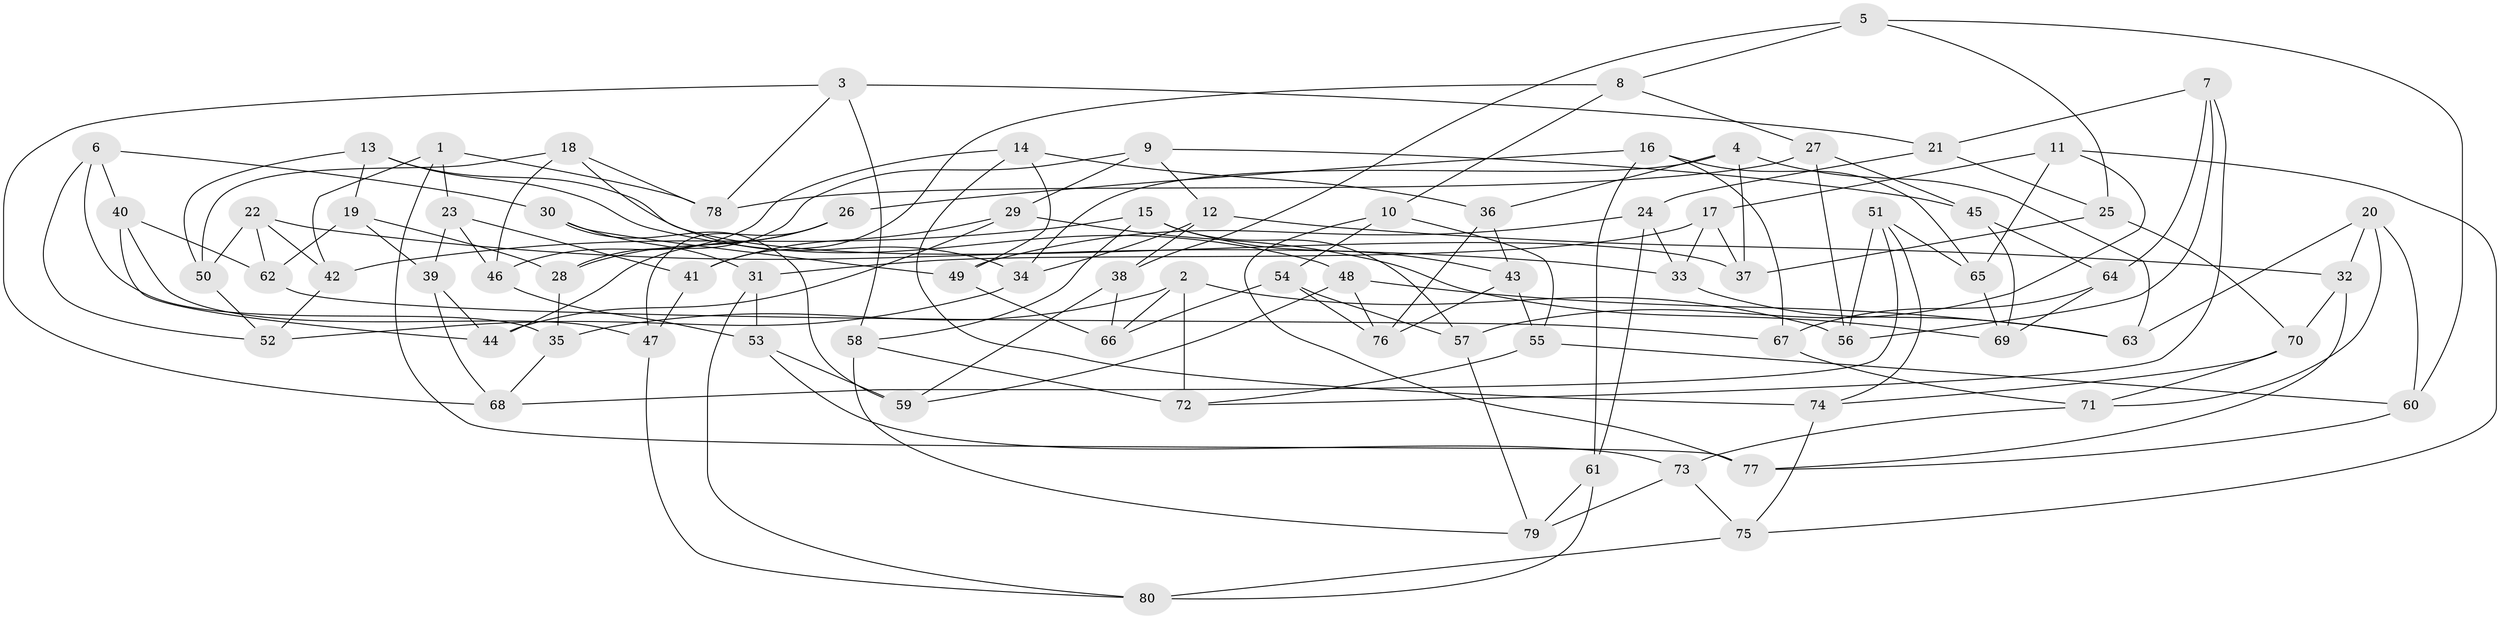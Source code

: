 // coarse degree distribution, {4: 0.7, 10: 0.1, 9: 0.02, 3: 0.12, 8: 0.04, 5: 0.02}
// Generated by graph-tools (version 1.1) at 2025/53/03/04/25 22:53:39]
// undirected, 80 vertices, 160 edges
graph export_dot {
  node [color=gray90,style=filled];
  1;
  2;
  3;
  4;
  5;
  6;
  7;
  8;
  9;
  10;
  11;
  12;
  13;
  14;
  15;
  16;
  17;
  18;
  19;
  20;
  21;
  22;
  23;
  24;
  25;
  26;
  27;
  28;
  29;
  30;
  31;
  32;
  33;
  34;
  35;
  36;
  37;
  38;
  39;
  40;
  41;
  42;
  43;
  44;
  45;
  46;
  47;
  48;
  49;
  50;
  51;
  52;
  53;
  54;
  55;
  56;
  57;
  58;
  59;
  60;
  61;
  62;
  63;
  64;
  65;
  66;
  67;
  68;
  69;
  70;
  71;
  72;
  73;
  74;
  75;
  76;
  77;
  78;
  79;
  80;
  1 -- 42;
  1 -- 78;
  1 -- 77;
  1 -- 23;
  2 -- 72;
  2 -- 56;
  2 -- 35;
  2 -- 66;
  3 -- 58;
  3 -- 21;
  3 -- 68;
  3 -- 78;
  4 -- 37;
  4 -- 63;
  4 -- 34;
  4 -- 36;
  5 -- 38;
  5 -- 25;
  5 -- 60;
  5 -- 8;
  6 -- 30;
  6 -- 52;
  6 -- 40;
  6 -- 35;
  7 -- 21;
  7 -- 56;
  7 -- 72;
  7 -- 64;
  8 -- 41;
  8 -- 10;
  8 -- 27;
  9 -- 29;
  9 -- 12;
  9 -- 28;
  9 -- 45;
  10 -- 55;
  10 -- 77;
  10 -- 54;
  11 -- 65;
  11 -- 57;
  11 -- 17;
  11 -- 75;
  12 -- 34;
  12 -- 32;
  12 -- 38;
  13 -- 50;
  13 -- 37;
  13 -- 19;
  13 -- 48;
  14 -- 49;
  14 -- 36;
  14 -- 46;
  14 -- 74;
  15 -- 57;
  15 -- 58;
  15 -- 43;
  15 -- 42;
  16 -- 26;
  16 -- 65;
  16 -- 61;
  16 -- 67;
  17 -- 33;
  17 -- 31;
  17 -- 37;
  18 -- 46;
  18 -- 50;
  18 -- 78;
  18 -- 34;
  19 -- 28;
  19 -- 39;
  19 -- 62;
  20 -- 32;
  20 -- 60;
  20 -- 71;
  20 -- 63;
  21 -- 24;
  21 -- 25;
  22 -- 62;
  22 -- 42;
  22 -- 33;
  22 -- 50;
  23 -- 46;
  23 -- 41;
  23 -- 39;
  24 -- 33;
  24 -- 49;
  24 -- 61;
  25 -- 37;
  25 -- 70;
  26 -- 44;
  26 -- 47;
  26 -- 28;
  27 -- 56;
  27 -- 45;
  27 -- 78;
  28 -- 35;
  29 -- 41;
  29 -- 69;
  29 -- 44;
  30 -- 31;
  30 -- 49;
  30 -- 59;
  31 -- 53;
  31 -- 80;
  32 -- 77;
  32 -- 70;
  33 -- 63;
  34 -- 52;
  35 -- 68;
  36 -- 43;
  36 -- 76;
  38 -- 59;
  38 -- 66;
  39 -- 44;
  39 -- 68;
  40 -- 47;
  40 -- 44;
  40 -- 62;
  41 -- 47;
  42 -- 52;
  43 -- 76;
  43 -- 55;
  45 -- 64;
  45 -- 69;
  46 -- 53;
  47 -- 80;
  48 -- 59;
  48 -- 63;
  48 -- 76;
  49 -- 66;
  50 -- 52;
  51 -- 65;
  51 -- 68;
  51 -- 56;
  51 -- 74;
  53 -- 73;
  53 -- 59;
  54 -- 66;
  54 -- 57;
  54 -- 76;
  55 -- 72;
  55 -- 60;
  57 -- 79;
  58 -- 79;
  58 -- 72;
  60 -- 77;
  61 -- 79;
  61 -- 80;
  62 -- 67;
  64 -- 67;
  64 -- 69;
  65 -- 69;
  67 -- 71;
  70 -- 74;
  70 -- 71;
  71 -- 73;
  73 -- 79;
  73 -- 75;
  74 -- 75;
  75 -- 80;
}
